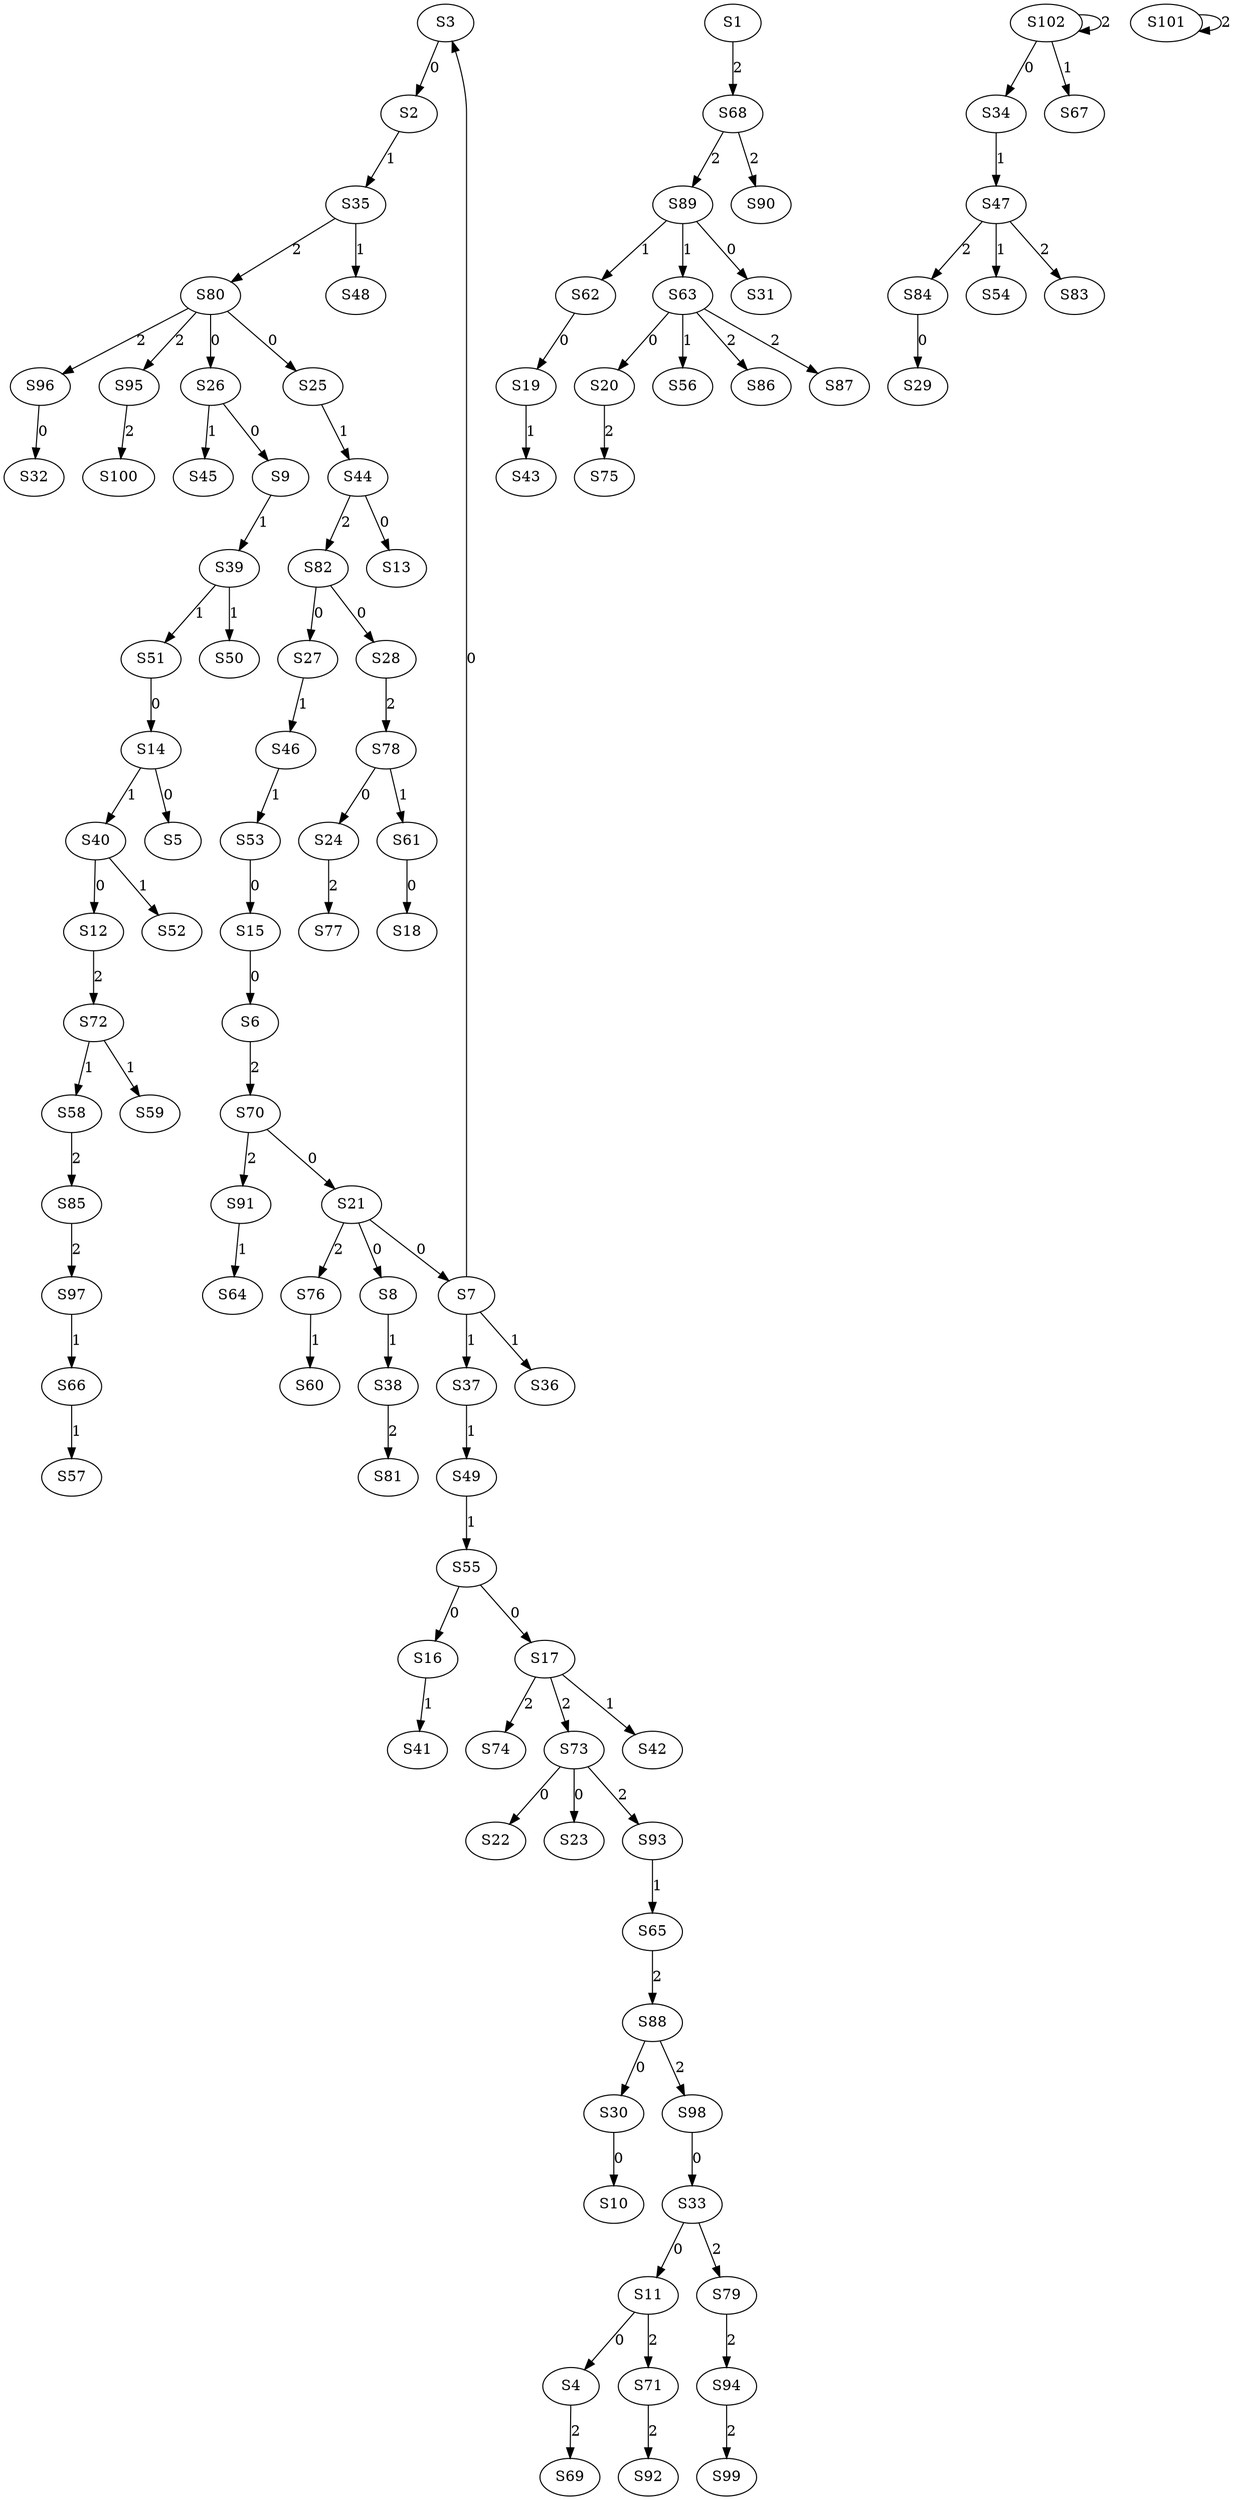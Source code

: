 strict digraph {
	S3 -> S2 [ label = 0 ];
	S7 -> S3 [ label = 0 ];
	S11 -> S4 [ label = 0 ];
	S14 -> S5 [ label = 0 ];
	S15 -> S6 [ label = 0 ];
	S21 -> S7 [ label = 0 ];
	S21 -> S8 [ label = 0 ];
	S26 -> S9 [ label = 0 ];
	S30 -> S10 [ label = 0 ];
	S33 -> S11 [ label = 0 ];
	S40 -> S12 [ label = 0 ];
	S44 -> S13 [ label = 0 ];
	S51 -> S14 [ label = 0 ];
	S53 -> S15 [ label = 0 ];
	S55 -> S16 [ label = 0 ];
	S55 -> S17 [ label = 0 ];
	S61 -> S18 [ label = 0 ];
	S62 -> S19 [ label = 0 ];
	S63 -> S20 [ label = 0 ];
	S70 -> S21 [ label = 0 ];
	S73 -> S22 [ label = 0 ];
	S73 -> S23 [ label = 0 ];
	S78 -> S24 [ label = 0 ];
	S80 -> S25 [ label = 0 ];
	S80 -> S26 [ label = 0 ];
	S82 -> S27 [ label = 0 ];
	S82 -> S28 [ label = 0 ];
	S84 -> S29 [ label = 0 ];
	S88 -> S30 [ label = 0 ];
	S89 -> S31 [ label = 0 ];
	S96 -> S32 [ label = 0 ];
	S98 -> S33 [ label = 0 ];
	S102 -> S34 [ label = 0 ];
	S2 -> S35 [ label = 1 ];
	S7 -> S36 [ label = 1 ];
	S7 -> S37 [ label = 1 ];
	S8 -> S38 [ label = 1 ];
	S9 -> S39 [ label = 1 ];
	S14 -> S40 [ label = 1 ];
	S16 -> S41 [ label = 1 ];
	S17 -> S42 [ label = 1 ];
	S19 -> S43 [ label = 1 ];
	S25 -> S44 [ label = 1 ];
	S26 -> S45 [ label = 1 ];
	S27 -> S46 [ label = 1 ];
	S34 -> S47 [ label = 1 ];
	S35 -> S48 [ label = 1 ];
	S37 -> S49 [ label = 1 ];
	S39 -> S50 [ label = 1 ];
	S39 -> S51 [ label = 1 ];
	S40 -> S52 [ label = 1 ];
	S46 -> S53 [ label = 1 ];
	S47 -> S54 [ label = 1 ];
	S49 -> S55 [ label = 1 ];
	S63 -> S56 [ label = 1 ];
	S66 -> S57 [ label = 1 ];
	S72 -> S58 [ label = 1 ];
	S72 -> S59 [ label = 1 ];
	S76 -> S60 [ label = 1 ];
	S78 -> S61 [ label = 1 ];
	S89 -> S62 [ label = 1 ];
	S89 -> S63 [ label = 1 ];
	S91 -> S64 [ label = 1 ];
	S93 -> S65 [ label = 1 ];
	S97 -> S66 [ label = 1 ];
	S102 -> S67 [ label = 1 ];
	S1 -> S68 [ label = 2 ];
	S4 -> S69 [ label = 2 ];
	S6 -> S70 [ label = 2 ];
	S11 -> S71 [ label = 2 ];
	S12 -> S72 [ label = 2 ];
	S17 -> S73 [ label = 2 ];
	S17 -> S74 [ label = 2 ];
	S20 -> S75 [ label = 2 ];
	S21 -> S76 [ label = 2 ];
	S24 -> S77 [ label = 2 ];
	S28 -> S78 [ label = 2 ];
	S33 -> S79 [ label = 2 ];
	S35 -> S80 [ label = 2 ];
	S38 -> S81 [ label = 2 ];
	S44 -> S82 [ label = 2 ];
	S47 -> S83 [ label = 2 ];
	S47 -> S84 [ label = 2 ];
	S58 -> S85 [ label = 2 ];
	S63 -> S86 [ label = 2 ];
	S63 -> S87 [ label = 2 ];
	S65 -> S88 [ label = 2 ];
	S68 -> S89 [ label = 2 ];
	S68 -> S90 [ label = 2 ];
	S70 -> S91 [ label = 2 ];
	S71 -> S92 [ label = 2 ];
	S73 -> S93 [ label = 2 ];
	S79 -> S94 [ label = 2 ];
	S80 -> S95 [ label = 2 ];
	S80 -> S96 [ label = 2 ];
	S85 -> S97 [ label = 2 ];
	S88 -> S98 [ label = 2 ];
	S94 -> S99 [ label = 2 ];
	S95 -> S100 [ label = 2 ];
	S101 -> S101 [ label = 2 ];
	S102 -> S102 [ label = 2 ];
}